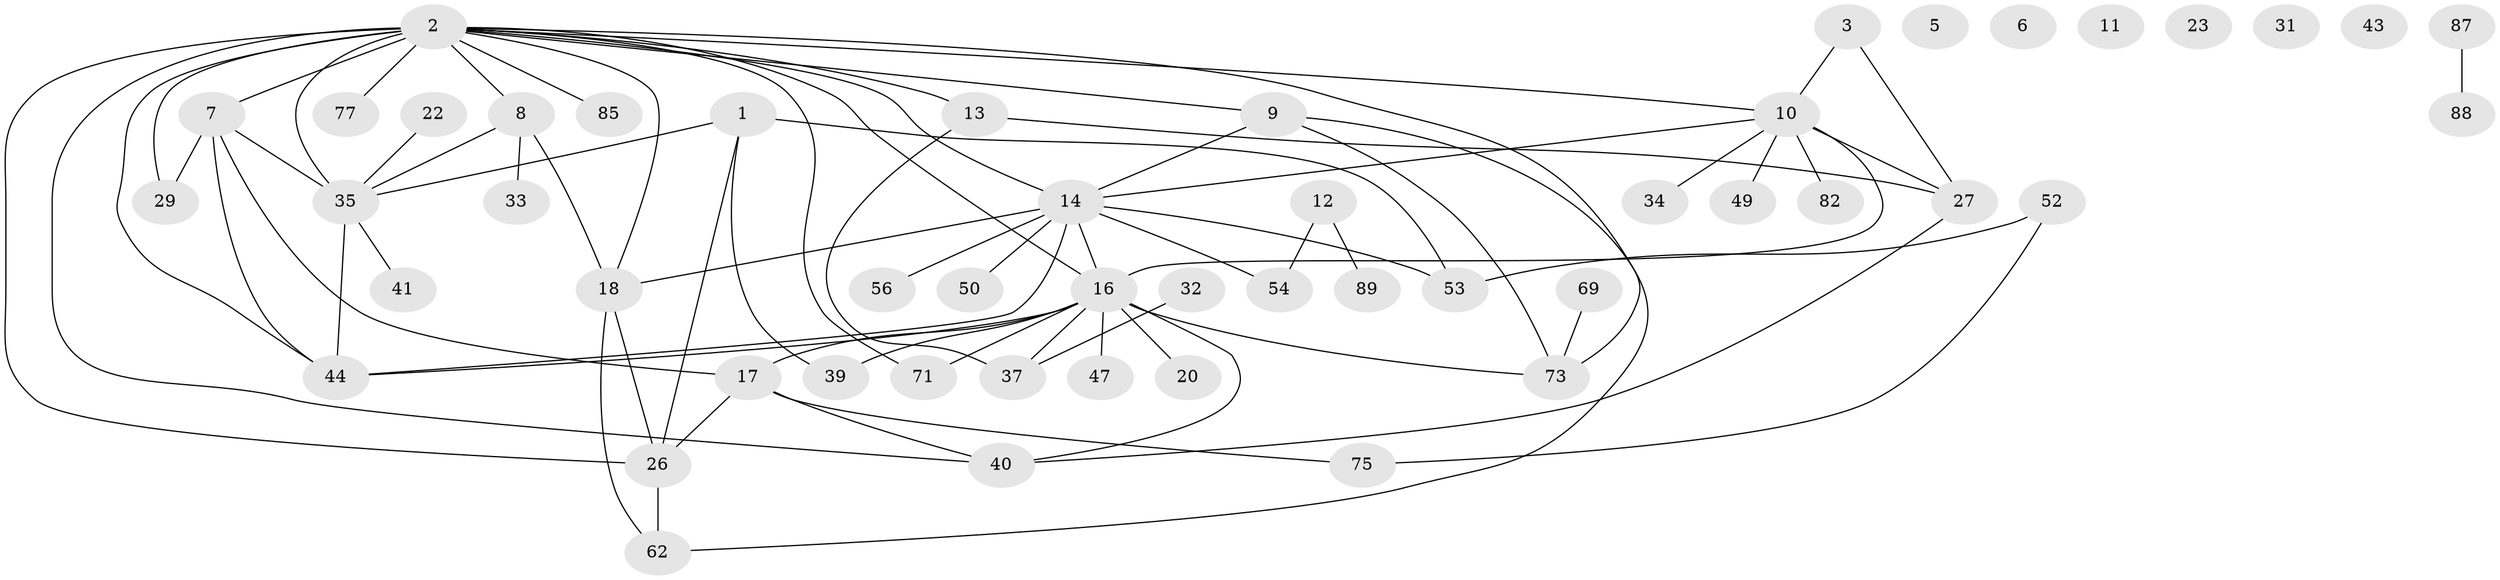 // original degree distribution, {3: 0.24271844660194175, 7: 0.009708737864077669, 2: 0.18446601941747573, 0: 0.04854368932038835, 1: 0.21359223300970873, 5: 0.11650485436893204, 6: 0.02912621359223301, 4: 0.1553398058252427}
// Generated by graph-tools (version 1.1) at 2025/12/03/09/25 04:12:58]
// undirected, 51 vertices, 74 edges
graph export_dot {
graph [start="1"]
  node [color=gray90,style=filled];
  1 [super="+4"];
  2 [super="+55+80+24+58+28"];
  3;
  5;
  6 [super="+15"];
  7 [super="+91"];
  8 [super="+30"];
  9 [super="+61"];
  10 [super="+51+21+70+19+59"];
  11;
  12;
  13 [super="+93"];
  14 [super="+94+81+84"];
  16 [super="+60+25+86"];
  17 [super="+45+38"];
  18 [super="+65"];
  20;
  22;
  23;
  26 [super="+57+67"];
  27 [super="+36"];
  29 [super="+90"];
  31;
  32 [super="+79"];
  33;
  34;
  35 [super="+74+72"];
  37 [super="+68+48"];
  39;
  40;
  41;
  43;
  44 [super="+63"];
  47;
  49;
  50;
  52;
  53 [super="+76"];
  54;
  56;
  62;
  69;
  71;
  73 [super="+78"];
  75;
  77;
  82;
  85;
  87;
  88;
  89;
  1 -- 53;
  1 -- 26;
  1 -- 35;
  1 -- 39;
  2 -- 40;
  2 -- 44 [weight=2];
  2 -- 35 [weight=3];
  2 -- 26;
  2 -- 16 [weight=2];
  2 -- 7 [weight=2];
  2 -- 29 [weight=2];
  2 -- 14;
  2 -- 8;
  2 -- 9;
  2 -- 10;
  2 -- 71 [weight=2];
  2 -- 13;
  2 -- 73;
  2 -- 77;
  2 -- 85;
  2 -- 18;
  3 -- 10;
  3 -- 27;
  7 -- 17;
  7 -- 44;
  7 -- 35;
  7 -- 29;
  8 -- 33;
  8 -- 35;
  8 -- 18;
  9 -- 73;
  9 -- 62;
  9 -- 14;
  10 -- 34;
  10 -- 82;
  10 -- 49;
  10 -- 27;
  10 -- 16 [weight=2];
  10 -- 14 [weight=2];
  12 -- 54;
  12 -- 89;
  13 -- 37;
  13 -- 27;
  14 -- 18 [weight=2];
  14 -- 56;
  14 -- 16;
  14 -- 54;
  14 -- 44;
  14 -- 53;
  14 -- 50;
  16 -- 71;
  16 -- 44 [weight=2];
  16 -- 37 [weight=2];
  16 -- 39;
  16 -- 40;
  16 -- 47;
  16 -- 17;
  16 -- 20;
  16 -- 73;
  17 -- 26;
  17 -- 40;
  17 -- 75;
  18 -- 62;
  18 -- 26;
  22 -- 35;
  26 -- 62;
  27 -- 40;
  32 -- 37;
  35 -- 41;
  35 -- 44;
  52 -- 75;
  52 -- 53;
  69 -- 73;
  87 -- 88;
}
